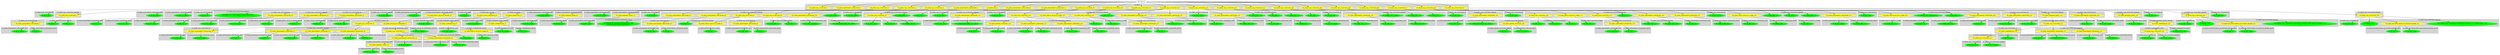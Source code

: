 digraph {

subgraph cluster0 {
 node [style=filled,color=white];
 style=filled;
 color=lightgrey;
 label = "CT_PROG";

"NT_EXPR_CALL_FUNCTION_1"
 [fillcolor = yellow]
"NT_EXPR_ASSIGNMENT_OPETATORS_9"
 [fillcolor = yellow]
"NT_EXPR_CALL_FUNCTION_12"
 [fillcolor = yellow]
"NT_EXPR_CALL_FUNCTION_15"
 [fillcolor = yellow]
"NT_EXPR_CALL_FUNCTION_22"
 [fillcolor = yellow]
"NT_EXPR_ASSIGNMENT_OPETATORS_27"
 [fillcolor = yellow]
"NT_EXPR_FOR_32"
 [fillcolor = yellow]
"NT_EXPR_ASSIGNMENT_OPETATORS_63"
 [fillcolor = yellow]
"NT_EXPR_ASSIGNMENT_OPETATORS_71"
 [fillcolor = yellow]
"NT_EXPR_CALL_FUNCTION_78"
 [fillcolor = yellow]
"NT_EXPR_CALL_FUNCTION_103"
 [fillcolor = yellow]
"NT_EXPR_CALL_FUNCTION_111"
 [fillcolor = yellow]
"NT_EXPR_CALL_FUNCTION_116"
 [fillcolor = yellow]
"NT_EXPR_CALL_FUNCTION_144"
 [fillcolor = yellow]
"NT_EXPR_CALL_FUNCTION_153"
 [fillcolor = yellow]
"NT_EXPR_CALL_FUNCTION_161"
 [fillcolor = yellow]
"NT_EXPR_CALL_FUNCTION_166"
 [fillcolor = yellow]
"NT_EXPR_CALL_FUNCTION_190"
 [fillcolor = yellow]
"NT_EXPR_CALL_FUNCTION_200"
 [fillcolor = yellow]
"NT_EXPR_CALL_FUNCTION_209"
 [fillcolor = yellow]
"NT_EXPR_CALL_FUNCTION_227"
 [fillcolor = yellow]
"NT_EXPR_CALL_FUNCTION_238"
 [fillcolor = yellow]
"NT_EXPR_CALL_FUNCTION_247"
 [fillcolor = yellow]
}
"NT_PROG_0"->"NT_EXPR_CALL_FUNCTION_1"
subgraph cluster1 {
 node [style=filled,color=white];
 style=filled;
 color=lightgrey;
 label = "CT_EXPR_CALL_FUNCTION_ID";

"NT_ID_2< par >"
 [fillcolor = green]
}
subgraph cluster2 {
 node [style=filled,color=white];
 style=filled;
 color=lightgrey;
 label = "CT_EXPR_CALL_FUNCTION_PARAMS";

"NT_EXPR_CALL_FUNCTION_3"
 [fillcolor = yellow]
}
"NT_EXPR_CALL_FUNCTION_1"->"NT_ID_2< par >"
"NT_EXPR_CALL_FUNCTION_1"->"NT_EXPR_CALL_FUNCTION_3"
subgraph cluster3 {
 node [style=filled,color=white];
 style=filled;
 color=lightgrey;
 label = "CT_EXPR_CALL_FUNCTION_ID";

"NT_EXPR_ASSIGNMENT_OPETATORS_4"
 [fillcolor = yellow]
}
subgraph cluster4 {
 node [style=filled,color=white];
 style=filled;
 color=lightgrey;
 label = "CT_EXPR_CALL_FUNCTION_PARAMS";

"NT_INT_7< 1 >"
 [fillcolor = green]
"NT_INT_8< 1 >"
 [fillcolor = green]
}
"NT_EXPR_CALL_FUNCTION_3"->"NT_EXPR_ASSIGNMENT_OPETATORS_4"
subgraph cluster5 {
 node [style=filled,color=white];
 style=filled;
 color=lightgrey;
 label = "CT_EXPR_ASSIGNMENT_OPETATORS_LEFT";

"NT_ID_5< mfrow >"
 [fillcolor = green]
}
subgraph cluster6 {
 node [style=filled,color=white];
 style=filled;
 color=lightgrey;
 label = "CT_EXPR_ASSIGNMENT_OPETATORS_RIGHT";

"NT_ID_6< c >"
 [fillcolor = green]
}
"NT_EXPR_ASSIGNMENT_OPETATORS_4"->"NT_ID_5< mfrow >"
"NT_EXPR_ASSIGNMENT_OPETATORS_4"->"NT_ID_6< c >"
"NT_EXPR_CALL_FUNCTION_3"->"NT_INT_7< 1 >"
"NT_EXPR_CALL_FUNCTION_3"->"NT_INT_8< 1 >"
"NT_PROG_0"->"NT_EXPR_ASSIGNMENT_OPETATORS_9"
subgraph cluster7 {
 node [style=filled,color=white];
 style=filled;
 color=lightgrey;
 label = "CT_EXPR_ASSIGNMENT_OPETATORS_LEFT";

"NT_ID_10< nreps >"
 [fillcolor = green]
}
subgraph cluster8 {
 node [style=filled,color=white];
 style=filled;
 color=lightgrey;
 label = "CT_EXPR_ASSIGNMENT_OPETATORS_RIGHT";

"NT_INT_11< 10000 >"
 [fillcolor = green]
}
"NT_EXPR_ASSIGNMENT_OPETATORS_9"->"NT_ID_10< nreps >"
"NT_EXPR_ASSIGNMENT_OPETATORS_9"->"NT_INT_11< 10000 >"
"NT_PROG_0"->"NT_EXPR_CALL_FUNCTION_12"
subgraph cluster9 {
 node [style=filled,color=white];
 style=filled;
 color=lightgrey;
 label = "CT_EXPR_CALL_FUNCTION_ID";

"NT_ID_13< cat >"
 [fillcolor = green]
}
subgraph cluster10 {
 node [style=filled,color=white];
 style=filled;
 color=lightgrey;
 label = "CT_EXPR_CALL_FUNCTION_PARAMS";

"NT_STRING_14< 'Enter number of observations for t. \n' >"
 [fillcolor = green]
}
"NT_EXPR_CALL_FUNCTION_12"->"NT_ID_13< cat >"
"NT_EXPR_CALL_FUNCTION_12"->"NT_STRING_14< 'Enter number of observations for t. \n' >"
"NT_PROG_0"->"NT_EXPR_CALL_FUNCTION_15"
subgraph cluster11 {
 node [style=filled,color=white];
 style=filled;
 color=lightgrey;
 label = "CT_EXPR_CALL_FUNCTION_ID";

"NT_EXPR_ASSIGNMENT_OPETATORS_16"
 [fillcolor = yellow]
}
subgraph cluster12 {
 node [style=filled,color=white];
 style=filled;
 color=lightgrey;
 label = "CT_EXPR_CALL_FUNCTION_PARAMS";

"NT_EXPR_ASSIGNMENT_OPETATORS_19"
 [fillcolor = yellow]
}
"NT_EXPR_CALL_FUNCTION_15"->"NT_EXPR_ASSIGNMENT_OPETATORS_16"
subgraph cluster13 {
 node [style=filled,color=white];
 style=filled;
 color=lightgrey;
 label = "CT_EXPR_ASSIGNMENT_OPETATORS_LEFT";

"NT_ID_17< n >"
 [fillcolor = green]
}
subgraph cluster14 {
 node [style=filled,color=white];
 style=filled;
 color=lightgrey;
 label = "CT_EXPR_ASSIGNMENT_OPETATORS_RIGHT";

"NT_ID_18< scan >"
 [fillcolor = green]
}
"NT_EXPR_ASSIGNMENT_OPETATORS_16"->"NT_ID_17< n >"
"NT_EXPR_ASSIGNMENT_OPETATORS_16"->"NT_ID_18< scan >"
"NT_EXPR_CALL_FUNCTION_15"->"NT_EXPR_ASSIGNMENT_OPETATORS_19"
subgraph cluster15 {
 node [style=filled,color=white];
 style=filled;
 color=lightgrey;
 label = "CT_EXPR_ASSIGNMENT_OPETATORS_LEFT";

"NT_ID_20< nmax >"
 [fillcolor = green]
}
subgraph cluster16 {
 node [style=filled,color=white];
 style=filled;
 color=lightgrey;
 label = "CT_EXPR_ASSIGNMENT_OPETATORS_RIGHT";

"NT_INT_21< 1 >"
 [fillcolor = green]
}
"NT_EXPR_ASSIGNMENT_OPETATORS_19"->"NT_ID_20< nmax >"
"NT_EXPR_ASSIGNMENT_OPETATORS_19"->"NT_INT_21< 1 >"
"NT_PROG_0"->"NT_EXPR_CALL_FUNCTION_22"
subgraph cluster17 {
 node [style=filled,color=white];
 style=filled;
 color=lightgrey;
 label = "CT_EXPR_CALL_FUNCTION_ID";

"NT_EXPR_ASSIGNMENT_OPETATORS_23"
 [fillcolor = yellow]
}
subgraph cluster18 {
 node [style=filled,color=white];
 style=filled;
 color=lightgrey;
 label = "CT_EXPR_CALL_FUNCTION_PARAMS";

"NT_ID_26< nreps >"
 [fillcolor = green]
}
"NT_EXPR_CALL_FUNCTION_22"->"NT_EXPR_ASSIGNMENT_OPETATORS_23"
subgraph cluster19 {
 node [style=filled,color=white];
 style=filled;
 color=lightgrey;
 label = "CT_EXPR_ASSIGNMENT_OPETATORS_LEFT";

"NT_ID_24< results >"
 [fillcolor = green]
}
subgraph cluster20 {
 node [style=filled,color=white];
 style=filled;
 color=lightgrey;
 label = "CT_EXPR_ASSIGNMENT_OPETATORS_RIGHT";

"NT_ID_25< numeric >"
 [fillcolor = green]
}
"NT_EXPR_ASSIGNMENT_OPETATORS_23"->"NT_ID_24< results >"
"NT_EXPR_ASSIGNMENT_OPETATORS_23"->"NT_ID_25< numeric >"
"NT_EXPR_CALL_FUNCTION_22"->"NT_ID_26< nreps >"
"NT_PROG_0"->"NT_EXPR_ASSIGNMENT_OPETATORS_27"
subgraph cluster21 {
 node [style=filled,color=white];
 style=filled;
 color=lightgrey;
 label = "CT_EXPR_ASSIGNMENT_OPETATORS_LEFT";

"NT_ID_28< df >"
 [fillcolor = green]
}
subgraph cluster22 {
 node [style=filled,color=white];
 style=filled;
 color=lightgrey;
 label = "CT_EXPR_ASSIGNMENT_OPETATORS_RIGHT";

"NT_EXPR_MINUS_OR_PLUS_BINARY_29"
 [fillcolor = yellow]
}
"NT_EXPR_ASSIGNMENT_OPETATORS_27"->"NT_ID_28< df >"
"NT_EXPR_ASSIGNMENT_OPETATORS_27"->"NT_EXPR_MINUS_OR_PLUS_BINARY_29"
subgraph cluster23 {
 node [style=filled,color=white];
 style=filled;
 color=lightgrey;
 label = "CT_EXPR_MINUS_OR_PLUS_BINARY_LEFT";

"NT_ID_30< n >"
 [fillcolor = green]
}
subgraph cluster24 {
 node [style=filled,color=white];
 style=filled;
 color=lightgrey;
 label = "CT_EXPR_MINUS_OR_PLUS_BINARY_RIGHT";

"NT_INT_31< 1 >"
 [fillcolor = green]
}
"NT_EXPR_MINUS_OR_PLUS_BINARY_29"->"NT_ID_30< n >"
"NT_EXPR_MINUS_OR_PLUS_BINARY_29"->"NT_INT_31< 1 >"
"NT_PROG_0"->"NT_EXPR_FOR_32"
subgraph cluster25 {
 node [style=filled,color=white];
 style=filled;
 color=lightgrey;
 label = "CT_EXPR_FOR_NAME";

"NT_ID_33< i >"
 [fillcolor = green]
}
subgraph cluster26 {
 node [style=filled,color=white];
 style=filled;
 color=lightgrey;
 label = "CT_EXPR_FOR_VECTOR";

"NT_EXPR_COLON_OPERATOR_34"
 [fillcolor = yellow]
}
subgraph cluster27 {
 node [style=filled,color=white];
 style=filled;
 color=lightgrey;
 label = "CT_EXPR_FOR_BODY";

"NT_EXPR_COMPOUND_37"
 [fillcolor = yellow]
}
"NT_EXPR_FOR_32"->"NT_ID_33< i >"
"NT_EXPR_FOR_32"->"NT_EXPR_COLON_OPERATOR_34"
subgraph cluster28 {
 node [style=filled,color=white];
 style=filled;
 color=lightgrey;
 label = "CT_EXPR_COLON_OPERATOR_LEFT";

"NT_INT_35< 1 >"
 [fillcolor = green]
}
subgraph cluster29 {
 node [style=filled,color=white];
 style=filled;
 color=lightgrey;
 label = "CT_EXPR_COLON_OPERATOR_RIGHT";

"NT_ID_36< nreps >"
 [fillcolor = green]
}
"NT_EXPR_COLON_OPERATOR_34"->"NT_INT_35< 1 >"
"NT_EXPR_COLON_OPERATOR_34"->"NT_ID_36< nreps >"
"NT_EXPR_FOR_32"->"NT_EXPR_COMPOUND_37"
subgraph cluster30 {
 node [style=filled,color=white];
 style=filled;
 color=lightgrey;
 label = "CT_EXPR_COMPOUND";

"NT_EXPR_CALL_FUNCTION_38"
 [fillcolor = yellow]
"NT_EXPR_DOLLAR_AT_OPERATORS_51"
 [fillcolor = yellow]
}
"NT_EXPR_COMPOUND_37"->"NT_EXPR_CALL_FUNCTION_38"
subgraph cluster31 {
 node [style=filled,color=white];
 style=filled;
 color=lightgrey;
 label = "CT_EXPR_CALL_FUNCTION_ID";

"NT_EXPR_ASSIGNMENT_OPETATORS_39"
 [fillcolor = yellow]
}
subgraph cluster32 {
 node [style=filled,color=white];
 style=filled;
 color=lightgrey;
 label = "CT_EXPR_CALL_FUNCTION_PARAMS";

"NT_EXPR_ASSIGNMENT_OPETATORS_42"
 [fillcolor = yellow]
"NT_EXPR_ASSIGNMENT_OPETATORS_45"
 [fillcolor = yellow]
"NT_EXPR_ASSIGNMENT_OPETATORS_48"
 [fillcolor = yellow]
}
"NT_EXPR_CALL_FUNCTION_38"->"NT_EXPR_ASSIGNMENT_OPETATORS_39"
subgraph cluster33 {
 node [style=filled,color=white];
 style=filled;
 color=lightgrey;
 label = "CT_EXPR_ASSIGNMENT_OPETATORS_LEFT";

"NT_ID_40< data >"
 [fillcolor = green]
}
subgraph cluster34 {
 node [style=filled,color=white];
 style=filled;
 color=lightgrey;
 label = "CT_EXPR_ASSIGNMENT_OPETATORS_RIGHT";

"NT_ID_41< rnorm >"
 [fillcolor = green]
}
"NT_EXPR_ASSIGNMENT_OPETATORS_39"->"NT_ID_40< data >"
"NT_EXPR_ASSIGNMENT_OPETATORS_39"->"NT_ID_41< rnorm >"
"NT_EXPR_CALL_FUNCTION_38"->"NT_EXPR_ASSIGNMENT_OPETATORS_42"
subgraph cluster35 {
 node [style=filled,color=white];
 style=filled;
 color=lightgrey;
 label = "CT_EXPR_ASSIGNMENT_OPETATORS_LEFT";

"NT_ID_43< n >"
 [fillcolor = green]
}
subgraph cluster36 {
 node [style=filled,color=white];
 style=filled;
 color=lightgrey;
 label = "CT_EXPR_ASSIGNMENT_OPETATORS_RIGHT";

"NT_ID_44< n >"
 [fillcolor = green]
}
"NT_EXPR_ASSIGNMENT_OPETATORS_42"->"NT_ID_43< n >"
"NT_EXPR_ASSIGNMENT_OPETATORS_42"->"NT_ID_44< n >"
"NT_EXPR_CALL_FUNCTION_38"->"NT_EXPR_ASSIGNMENT_OPETATORS_45"
subgraph cluster37 {
 node [style=filled,color=white];
 style=filled;
 color=lightgrey;
 label = "CT_EXPR_ASSIGNMENT_OPETATORS_LEFT";

"NT_ID_46< mean >"
 [fillcolor = green]
}
subgraph cluster38 {
 node [style=filled,color=white];
 style=filled;
 color=lightgrey;
 label = "CT_EXPR_ASSIGNMENT_OPETATORS_RIGHT";

"NT_INT_47< 25 >"
 [fillcolor = green]
}
"NT_EXPR_ASSIGNMENT_OPETATORS_45"->"NT_ID_46< mean >"
"NT_EXPR_ASSIGNMENT_OPETATORS_45"->"NT_INT_47< 25 >"
"NT_EXPR_CALL_FUNCTION_38"->"NT_EXPR_ASSIGNMENT_OPETATORS_48"
subgraph cluster39 {
 node [style=filled,color=white];
 style=filled;
 color=lightgrey;
 label = "CT_EXPR_ASSIGNMENT_OPETATORS_LEFT";

"NT_ID_49< sd >"
 [fillcolor = green]
}
subgraph cluster40 {
 node [style=filled,color=white];
 style=filled;
 color=lightgrey;
 label = "CT_EXPR_ASSIGNMENT_OPETATORS_RIGHT";

"NT_INT_50< 5 >"
 [fillcolor = green]
}
"NT_EXPR_ASSIGNMENT_OPETATORS_48"->"NT_ID_49< sd >"
"NT_EXPR_ASSIGNMENT_OPETATORS_48"->"NT_INT_50< 5 >"
"NT_EXPR_COMPOUND_37"->"NT_EXPR_DOLLAR_AT_OPERATORS_51"
subgraph cluster41 {
 node [style=filled,color=white];
 style=filled;
 color=lightgrey;
 label = "CT_EXPR_DOLLAR_AT_OPERATORS_BASE";

"NT_EXPR_CALL_FUNCTION_52"
 [fillcolor = yellow]
}
subgraph cluster42 {
 node [style=filled,color=white];
 style=filled;
 color=lightgrey;
 label = "CT_EXPR_DOLLAR_AT_OPERATORS_OFFSET";

"NT_ID_62< statistic >"
 [fillcolor = green]
}
"NT_EXPR_DOLLAR_AT_OPERATORS_51"->"NT_EXPR_CALL_FUNCTION_52"
subgraph cluster43 {
 node [style=filled,color=white];
 style=filled;
 color=lightgrey;
 label = "CT_EXPR_CALL_FUNCTION_ID";

"NT_EXPR_ASSIGNMENT_OPETATORS_53"
 [fillcolor = yellow]
}
subgraph cluster44 {
 node [style=filled,color=white];
 style=filled;
 color=lightgrey;
 label = "CT_EXPR_CALL_FUNCTION_PARAMS";

"NT_ID_58< data >"
 [fillcolor = green]
"NT_EXPR_ASSIGNMENT_OPETATORS_59"
 [fillcolor = yellow]
}
"NT_EXPR_CALL_FUNCTION_52"->"NT_EXPR_ASSIGNMENT_OPETATORS_53"
subgraph cluster45 {
 node [style=filled,color=white];
 style=filled;
 color=lightgrey;
 label = "CT_EXPR_ASSIGNMENT_OPETATORS_LEFT";

"NT_EXPR_INDEXING_BASIC_54"
 [fillcolor = yellow]
}
subgraph cluster46 {
 node [style=filled,color=white];
 style=filled;
 color=lightgrey;
 label = "CT_EXPR_ASSIGNMENT_OPETATORS_RIGHT";

"NT_ID_57< t.test >"
 [fillcolor = green]
}
"NT_EXPR_ASSIGNMENT_OPETATORS_53"->"NT_EXPR_INDEXING_BASIC_54"
subgraph cluster47 {
 node [style=filled,color=white];
 style=filled;
 color=lightgrey;
 label = "CT_EXPR_INDEXING_BASIC_BASE";

"NT_ID_55< results >"
 [fillcolor = green]}
subgraph cluster48 {
 node [style=filled,color=white];
 style=filled;
 color=lightgrey;
 label = "CT_EXPR_INDEXING_BASIC_OFFSET";

"NT_ID_56< i >"
 [fillcolor = green]}
"NT_EXPR_INDEXING_BASIC_54"->"NT_ID_55< results >"
"NT_EXPR_INDEXING_BASIC_54"->"NT_ID_56< i >"
"NT_EXPR_ASSIGNMENT_OPETATORS_53"->"NT_ID_57< t.test >"
"NT_EXPR_CALL_FUNCTION_52"->"NT_ID_58< data >"
"NT_EXPR_CALL_FUNCTION_52"->"NT_EXPR_ASSIGNMENT_OPETATORS_59"
subgraph cluster49 {
 node [style=filled,color=white];
 style=filled;
 color=lightgrey;
 label = "CT_EXPR_ASSIGNMENT_OPETATORS_LEFT";

"NT_ID_60< mu >"
 [fillcolor = green]
}
subgraph cluster50 {
 node [style=filled,color=white];
 style=filled;
 color=lightgrey;
 label = "CT_EXPR_ASSIGNMENT_OPETATORS_RIGHT";

"NT_INT_61< 25 >"
 [fillcolor = green]
}
"NT_EXPR_ASSIGNMENT_OPETATORS_59"->"NT_ID_60< mu >"
"NT_EXPR_ASSIGNMENT_OPETATORS_59"->"NT_INT_61< 25 >"
"NT_EXPR_DOLLAR_AT_OPERATORS_51"->"NT_ID_62< statistic >"
"NT_PROG_0"->"NT_EXPR_ASSIGNMENT_OPETATORS_63"
subgraph cluster51 {
 node [style=filled,color=white];
 style=filled;
 color=lightgrey;
 label = "CT_EXPR_ASSIGNMENT_OPETATORS_LEFT";

"NT_ID_64< results >"
 [fillcolor = green]
}
subgraph cluster52 {
 node [style=filled,color=white];
 style=filled;
 color=lightgrey;
 label = "CT_EXPR_ASSIGNMENT_OPETATORS_RIGHT";

"NT_EXPR_INDEXING_BASIC_65"
 [fillcolor = yellow]
}
"NT_EXPR_ASSIGNMENT_OPETATORS_63"->"NT_ID_64< results >"
"NT_EXPR_ASSIGNMENT_OPETATORS_63"->"NT_EXPR_INDEXING_BASIC_65"
subgraph cluster53 {
 node [style=filled,color=white];
 style=filled;
 color=lightgrey;
 label = "CT_EXPR_INDEXING_BASIC_BASE";

"NT_ID_66< results >"
 [fillcolor = green]}
subgraph cluster54 {
 node [style=filled,color=white];
 style=filled;
 color=lightgrey;
 label = "CT_EXPR_INDEXING_BASIC_OFFSET";

"NT_EXPR_COMPARISONS_67"
 [fillcolor = yellow]}
"NT_EXPR_INDEXING_BASIC_65"->"NT_ID_66< results >"
"NT_EXPR_INDEXING_BASIC_65"->"NT_EXPR_COMPARISONS_67"
subgraph cluster55 {
 node [style=filled,color=white];
 style=filled;
 color=lightgrey;
 label = "CT_EXPR_COMPARISONS_LEFT";

"NT_ID_68< results >"
 [fillcolor = green]
}
subgraph cluster56 {
 node [style=filled,color=white];
 style=filled;
 color=lightgrey;
 label = "CT_EXPR_COMPARISONS_RIGHT";

"NT_EXPR_MINUS_OR_PLUS_UNARY_69"
 [fillcolor = yellow]
}
"NT_EXPR_COMPARISONS_67"->"NT_ID_68< results >"
"NT_EXPR_COMPARISONS_67"->"NT_EXPR_MINUS_OR_PLUS_UNARY_69"
subgraph cluster57 {
 node [style=filled,color=white];
 style=filled;
 color=lightgrey;
 label = "CT_EXPR_MINUS_OR_PLUS_UNARY";

"NT_INT_70< 6 >"
 [fillcolor = green]
}
"NT_EXPR_MINUS_OR_PLUS_UNARY_69"->"NT_INT_70< 6 >"
"NT_PROG_0"->"NT_EXPR_ASSIGNMENT_OPETATORS_71"
subgraph cluster58 {
 node [style=filled,color=white];
 style=filled;
 color=lightgrey;
 label = "CT_EXPR_ASSIGNMENT_OPETATORS_LEFT";

"NT_ID_72< results >"
 [fillcolor = green]
}
subgraph cluster59 {
 node [style=filled,color=white];
 style=filled;
 color=lightgrey;
 label = "CT_EXPR_ASSIGNMENT_OPETATORS_RIGHT";

"NT_EXPR_INDEXING_BASIC_73"
 [fillcolor = yellow]
}
"NT_EXPR_ASSIGNMENT_OPETATORS_71"->"NT_ID_72< results >"
"NT_EXPR_ASSIGNMENT_OPETATORS_71"->"NT_EXPR_INDEXING_BASIC_73"
subgraph cluster60 {
 node [style=filled,color=white];
 style=filled;
 color=lightgrey;
 label = "CT_EXPR_INDEXING_BASIC_BASE";

"NT_ID_74< results >"
 [fillcolor = green]}
subgraph cluster61 {
 node [style=filled,color=white];
 style=filled;
 color=lightgrey;
 label = "CT_EXPR_INDEXING_BASIC_OFFSET";

"NT_EXPR_COMPARISONS_75"
 [fillcolor = yellow]}
"NT_EXPR_INDEXING_BASIC_73"->"NT_ID_74< results >"
"NT_EXPR_INDEXING_BASIC_73"->"NT_EXPR_COMPARISONS_75"
subgraph cluster62 {
 node [style=filled,color=white];
 style=filled;
 color=lightgrey;
 label = "CT_EXPR_COMPARISONS_LEFT";

"NT_ID_76< results >"
 [fillcolor = green]
}
subgraph cluster63 {
 node [style=filled,color=white];
 style=filled;
 color=lightgrey;
 label = "CT_EXPR_COMPARISONS_RIGHT";

"NT_INT_77< 6 >"
 [fillcolor = green]
}
"NT_EXPR_COMPARISONS_75"->"NT_ID_76< results >"
"NT_EXPR_COMPARISONS_75"->"NT_INT_77< 6 >"
"NT_PROG_0"->"NT_EXPR_CALL_FUNCTION_78"
subgraph cluster64 {
 node [style=filled,color=white];
 style=filled;
 color=lightgrey;
 label = "CT_EXPR_CALL_FUNCTION_ID";

"NT_ID_79< hist >"
 [fillcolor = green]
}
subgraph cluster65 {
 node [style=filled,color=white];
 style=filled;
 color=lightgrey;
 label = "CT_EXPR_CALL_FUNCTION_PARAMS";

"NT_ID_80< results >"
 [fillcolor = green]
"NT_EXPR_ASSIGNMENT_OPETATORS_81"
 [fillcolor = yellow]
"NT_EXPR_ASSIGNMENT_OPETATORS_84"
 [fillcolor = yellow]
"NT_EXPR_CALL_FUNCTION_87"
 [fillcolor = yellow]
"NT_EXPR_CALL_FUNCTION_94"
 [fillcolor = yellow]
"NT_EXPR_ASSIGNMENT_OPETATORS_100"
 [fillcolor = yellow]
}
"NT_EXPR_CALL_FUNCTION_78"->"NT_ID_79< hist >"
"NT_EXPR_CALL_FUNCTION_78"->"NT_ID_80< results >"
"NT_EXPR_CALL_FUNCTION_78"->"NT_EXPR_ASSIGNMENT_OPETATORS_81"
subgraph cluster66 {
 node [style=filled,color=white];
 style=filled;
 color=lightgrey;
 label = "CT_EXPR_ASSIGNMENT_OPETATORS_LEFT";

"NT_ID_82< breaks >"
 [fillcolor = green]
}
subgraph cluster67 {
 node [style=filled,color=white];
 style=filled;
 color=lightgrey;
 label = "CT_EXPR_ASSIGNMENT_OPETATORS_RIGHT";

"NT_INT_83< 50 >"
 [fillcolor = green]
}
"NT_EXPR_ASSIGNMENT_OPETATORS_81"->"NT_ID_82< breaks >"
"NT_EXPR_ASSIGNMENT_OPETATORS_81"->"NT_INT_83< 50 >"
"NT_EXPR_CALL_FUNCTION_78"->"NT_EXPR_ASSIGNMENT_OPETATORS_84"
subgraph cluster68 {
 node [style=filled,color=white];
 style=filled;
 color=lightgrey;
 label = "CT_EXPR_ASSIGNMENT_OPETATORS_LEFT";

"NT_ID_85< main >"
 [fillcolor = green]
}
subgraph cluster69 {
 node [style=filled,color=white];
 style=filled;
 color=lightgrey;
 label = "CT_EXPR_ASSIGNMENT_OPETATORS_RIGHT";

"NT_STRING_86< Sampling Distribution of t  with \n t and normal distribution superimposed  >"
 [fillcolor = green]
}
"NT_EXPR_ASSIGNMENT_OPETATORS_84"->"NT_ID_85< main >"
"NT_EXPR_ASSIGNMENT_OPETATORS_84"->"NT_STRING_86< Sampling Distribution of t  with \n t and normal distribution superimposed  >"
"NT_EXPR_CALL_FUNCTION_78"->"NT_EXPR_CALL_FUNCTION_87"
subgraph cluster70 {
 node [style=filled,color=white];
 style=filled;
 color=lightgrey;
 label = "CT_EXPR_CALL_FUNCTION_ID";

"NT_EXPR_ASSIGNMENT_OPETATORS_88"
 [fillcolor = yellow]
}
subgraph cluster71 {
 node [style=filled,color=white];
 style=filled;
 color=lightgrey;
 label = "CT_EXPR_CALL_FUNCTION_PARAMS";

"NT_EXPR_MINUS_OR_PLUS_UNARY_91"
 [fillcolor = yellow]
"NT_INT_93< 5 >"
 [fillcolor = green]
}
"NT_EXPR_CALL_FUNCTION_87"->"NT_EXPR_ASSIGNMENT_OPETATORS_88"
subgraph cluster72 {
 node [style=filled,color=white];
 style=filled;
 color=lightgrey;
 label = "CT_EXPR_ASSIGNMENT_OPETATORS_LEFT";

"NT_ID_89< xlim >"
 [fillcolor = green]
}
subgraph cluster73 {
 node [style=filled,color=white];
 style=filled;
 color=lightgrey;
 label = "CT_EXPR_ASSIGNMENT_OPETATORS_RIGHT";

"NT_ID_90< c >"
 [fillcolor = green]
}
"NT_EXPR_ASSIGNMENT_OPETATORS_88"->"NT_ID_89< xlim >"
"NT_EXPR_ASSIGNMENT_OPETATORS_88"->"NT_ID_90< c >"
"NT_EXPR_CALL_FUNCTION_87"->"NT_EXPR_MINUS_OR_PLUS_UNARY_91"
subgraph cluster74 {
 node [style=filled,color=white];
 style=filled;
 color=lightgrey;
 label = "CT_EXPR_MINUS_OR_PLUS_UNARY";

"NT_INT_92< 5 >"
 [fillcolor = green]
}
"NT_EXPR_MINUS_OR_PLUS_UNARY_91"->"NT_INT_92< 5 >"
"NT_EXPR_CALL_FUNCTION_87"->"NT_INT_93< 5 >"
"NT_EXPR_CALL_FUNCTION_78"->"NT_EXPR_CALL_FUNCTION_94"
subgraph cluster75 {
 node [style=filled,color=white];
 style=filled;
 color=lightgrey;
 label = "CT_EXPR_CALL_FUNCTION_ID";

"NT_EXPR_ASSIGNMENT_OPETATORS_95"
 [fillcolor = yellow]
}
subgraph cluster76 {
 node [style=filled,color=white];
 style=filled;
 color=lightgrey;
 label = "CT_EXPR_CALL_FUNCTION_PARAMS";

"NT_INT_98< 0 >"
 [fillcolor = green]
"NT_FLOAT_99< .5 >"
 [fillcolor = green]
}
"NT_EXPR_CALL_FUNCTION_94"->"NT_EXPR_ASSIGNMENT_OPETATORS_95"
subgraph cluster77 {
 node [style=filled,color=white];
 style=filled;
 color=lightgrey;
 label = "CT_EXPR_ASSIGNMENT_OPETATORS_LEFT";

"NT_ID_96< ylim >"
 [fillcolor = green]
}
subgraph cluster78 {
 node [style=filled,color=white];
 style=filled;
 color=lightgrey;
 label = "CT_EXPR_ASSIGNMENT_OPETATORS_RIGHT";

"NT_ID_97< c >"
 [fillcolor = green]
}
"NT_EXPR_ASSIGNMENT_OPETATORS_95"->"NT_ID_96< ylim >"
"NT_EXPR_ASSIGNMENT_OPETATORS_95"->"NT_ID_97< c >"
"NT_EXPR_CALL_FUNCTION_94"->"NT_INT_98< 0 >"
"NT_EXPR_CALL_FUNCTION_94"->"NT_FLOAT_99< .5 >"
"NT_EXPR_CALL_FUNCTION_78"->"NT_EXPR_ASSIGNMENT_OPETATORS_100"
subgraph cluster79 {
 node [style=filled,color=white];
 style=filled;
 color=lightgrey;
 label = "CT_EXPR_ASSIGNMENT_OPETATORS_LEFT";

"NT_ID_101< probability >"
 [fillcolor = green]
}
subgraph cluster80 {
 node [style=filled,color=white];
 style=filled;
 color=lightgrey;
 label = "CT_EXPR_ASSIGNMENT_OPETATORS_RIGHT";

"NT_LITERALSPECIFIER_102< TRUE >"
 [fillcolor = green]
}
"NT_EXPR_ASSIGNMENT_OPETATORS_100"->"NT_ID_101< probability >"
"NT_EXPR_ASSIGNMENT_OPETATORS_100"->"NT_LITERALSPECIFIER_102< TRUE >"
"NT_PROG_0"->"NT_EXPR_CALL_FUNCTION_103"
subgraph cluster81 {
 node [style=filled,color=white];
 style=filled;
 color=lightgrey;
 label = "CT_EXPR_CALL_FUNCTION_ID";

"NT_ID_104< legend >"
 [fillcolor = green]
}
subgraph cluster82 {
 node [style=filled,color=white];
 style=filled;
 color=lightgrey;
 label = "CT_EXPR_CALL_FUNCTION_PARAMS";

"NT_INT_105< 3 >"
 [fillcolor = green]
"NT_FLOAT_106< .3 >"
 [fillcolor = green]
"NT_EXPR_CALL_FUNCTION_107"
 [fillcolor = yellow]
}
"NT_EXPR_CALL_FUNCTION_103"->"NT_ID_104< legend >"
"NT_EXPR_CALL_FUNCTION_103"->"NT_INT_105< 3 >"
"NT_EXPR_CALL_FUNCTION_103"->"NT_FLOAT_106< .3 >"
"NT_EXPR_CALL_FUNCTION_103"->"NT_EXPR_CALL_FUNCTION_107"
subgraph cluster83 {
 node [style=filled,color=white];
 style=filled;
 color=lightgrey;
 label = "CT_EXPR_CALL_FUNCTION_ID";

"NT_ID_108< paste >"
 [fillcolor = green]
}
subgraph cluster84 {
 node [style=filled,color=white];
 style=filled;
 color=lightgrey;
 label = "CT_EXPR_CALL_FUNCTION_PARAMS";

"NT_STRING_109< df =  >"
 [fillcolor = green]
"NT_ID_110< df >"
 [fillcolor = green]
}
"NT_EXPR_CALL_FUNCTION_107"->"NT_ID_108< paste >"
"NT_EXPR_CALL_FUNCTION_107"->"NT_STRING_109< df =  >"
"NT_EXPR_CALL_FUNCTION_107"->"NT_ID_110< df >"
"NT_PROG_0"->"NT_EXPR_CALL_FUNCTION_111"
subgraph cluster85 {
 node [style=filled,color=white];
 style=filled;
 color=lightgrey;
 label = "CT_EXPR_CALL_FUNCTION_ID";

"NT_ID_112< par >"
 [fillcolor = green]
}
subgraph cluster86 {
 node [style=filled,color=white];
 style=filled;
 color=lightgrey;
 label = "CT_EXPR_CALL_FUNCTION_PARAMS";

"NT_EXPR_ASSIGNMENT_OPETATORS_113"
 [fillcolor = yellow]
}
"NT_EXPR_CALL_FUNCTION_111"->"NT_ID_112< par >"
"NT_EXPR_CALL_FUNCTION_111"->"NT_EXPR_ASSIGNMENT_OPETATORS_113"
subgraph cluster87 {
 node [style=filled,color=white];
 style=filled;
 color=lightgrey;
 label = "CT_EXPR_ASSIGNMENT_OPETATORS_LEFT";

"NT_ID_114< new >"
 [fillcolor = green]
}
subgraph cluster88 {
 node [style=filled,color=white];
 style=filled;
 color=lightgrey;
 label = "CT_EXPR_ASSIGNMENT_OPETATORS_RIGHT";

"NT_LITERALSPECIFIER_115< TRUE >"
 [fillcolor = green]
}
"NT_EXPR_ASSIGNMENT_OPETATORS_113"->"NT_ID_114< new >"
"NT_EXPR_ASSIGNMENT_OPETATORS_113"->"NT_LITERALSPECIFIER_115< TRUE >"
"NT_PROG_0"->"NT_EXPR_CALL_FUNCTION_116"
subgraph cluster89 {
 node [style=filled,color=white];
 style=filled;
 color=lightgrey;
 label = "CT_EXPR_CALL_FUNCTION_ID";

"NT_ID_117< plot >"
 [fillcolor = green]
}
subgraph cluster90 {
 node [style=filled,color=white];
 style=filled;
 color=lightgrey;
 label = "CT_EXPR_CALL_FUNCTION_PARAMS";

"NT_EXPR_CALL_FUNCTION_118"
 [fillcolor = yellow]
"NT_EXPR_MINUS_OR_PLUS_UNARY_129"
 [fillcolor = yellow]
"NT_INT_131< 5 >"
 [fillcolor = green]
"NT_EXPR_CALL_FUNCTION_132"
 [fillcolor = yellow]
"NT_EXPR_ASSIGNMENT_OPETATORS_138"
 [fillcolor = yellow]
"NT_EXPR_ASSIGNMENT_OPETATORS_141"
 [fillcolor = yellow]
}
"NT_EXPR_CALL_FUNCTION_116"->"NT_ID_117< plot >"
"NT_EXPR_CALL_FUNCTION_116"->"NT_EXPR_CALL_FUNCTION_118"
subgraph cluster91 {
 node [style=filled,color=white];
 style=filled;
 color=lightgrey;
 label = "CT_EXPR_CALL_FUNCTION_ID";

"NT_EXPR_DEFINE_FUNCTION_119"
 [fillcolor = yellow]
}
subgraph cluster92 {
 node [style=filled,color=white];
 style=filled;
 color=lightgrey;
 label = "CT_EXPR_CALL_FUNCTION_PARAMS";

"NT_ID_122< x >"
 [fillcolor = green]
"NT_EXPR_ASSIGNMENT_OPETATORS_123"
 [fillcolor = yellow]
"NT_EXPR_ASSIGNMENT_OPETATORS_126"
 [fillcolor = yellow]
}
"NT_EXPR_CALL_FUNCTION_118"->"NT_EXPR_DEFINE_FUNCTION_119"
subgraph cluster93 {
 node [style=filled,color=white];
 style=filled;
 color=lightgrey;
 label = "CT_EXPR_DEFINE_FUNCTION_PARAMS";

"NT_ID_120< x >"
 [fillcolor = green]
}
subgraph cluster94 {
 node [style=filled,color=white];
 style=filled;
 color=lightgrey;
 label = "CT_EXPR_DEFINE_FUNCTION_BODY";

"NT_ID_121< dt >"
 [fillcolor = green]
}
"NT_EXPR_DEFINE_FUNCTION_119"->"NT_ID_120< x >"
"NT_EXPR_DEFINE_FUNCTION_119"->"NT_ID_121< dt >"
"NT_EXPR_CALL_FUNCTION_118"->"NT_ID_122< x >"
"NT_EXPR_CALL_FUNCTION_118"->"NT_EXPR_ASSIGNMENT_OPETATORS_123"
subgraph cluster95 {
 node [style=filled,color=white];
 style=filled;
 color=lightgrey;
 label = "CT_EXPR_ASSIGNMENT_OPETATORS_LEFT";

"NT_ID_124< df >"
 [fillcolor = green]
}
subgraph cluster96 {
 node [style=filled,color=white];
 style=filled;
 color=lightgrey;
 label = "CT_EXPR_ASSIGNMENT_OPETATORS_RIGHT";

"NT_INT_125< 5 >"
 [fillcolor = green]
}
"NT_EXPR_ASSIGNMENT_OPETATORS_123"->"NT_ID_124< df >"
"NT_EXPR_ASSIGNMENT_OPETATORS_123"->"NT_INT_125< 5 >"
"NT_EXPR_CALL_FUNCTION_118"->"NT_EXPR_ASSIGNMENT_OPETATORS_126"
subgraph cluster97 {
 node [style=filled,color=white];
 style=filled;
 color=lightgrey;
 label = "CT_EXPR_ASSIGNMENT_OPETATORS_LEFT";

"NT_ID_127< ncp >"
 [fillcolor = green]
}
subgraph cluster98 {
 node [style=filled,color=white];
 style=filled;
 color=lightgrey;
 label = "CT_EXPR_ASSIGNMENT_OPETATORS_RIGHT";

"NT_INT_128< 0 >"
 [fillcolor = green]
}
"NT_EXPR_ASSIGNMENT_OPETATORS_126"->"NT_ID_127< ncp >"
"NT_EXPR_ASSIGNMENT_OPETATORS_126"->"NT_INT_128< 0 >"
"NT_EXPR_CALL_FUNCTION_116"->"NT_EXPR_MINUS_OR_PLUS_UNARY_129"
subgraph cluster99 {
 node [style=filled,color=white];
 style=filled;
 color=lightgrey;
 label = "CT_EXPR_MINUS_OR_PLUS_UNARY";

"NT_INT_130< 5 >"
 [fillcolor = green]
}
"NT_EXPR_MINUS_OR_PLUS_UNARY_129"->"NT_INT_130< 5 >"
"NT_EXPR_CALL_FUNCTION_116"->"NT_INT_131< 5 >"
"NT_EXPR_CALL_FUNCTION_116"->"NT_EXPR_CALL_FUNCTION_132"
subgraph cluster100 {
 node [style=filled,color=white];
 style=filled;
 color=lightgrey;
 label = "CT_EXPR_CALL_FUNCTION_ID";

"NT_EXPR_ASSIGNMENT_OPETATORS_133"
 [fillcolor = yellow]
}
subgraph cluster101 {
 node [style=filled,color=white];
 style=filled;
 color=lightgrey;
 label = "CT_EXPR_CALL_FUNCTION_PARAMS";

"NT_FLOAT_136< 0.00 >"
 [fillcolor = green]
"NT_FLOAT_137< 0.5 >"
 [fillcolor = green]
}
"NT_EXPR_CALL_FUNCTION_132"->"NT_EXPR_ASSIGNMENT_OPETATORS_133"
subgraph cluster102 {
 node [style=filled,color=white];
 style=filled;
 color=lightgrey;
 label = "CT_EXPR_ASSIGNMENT_OPETATORS_LEFT";

"NT_ID_134< ylim >"
 [fillcolor = green]
}
subgraph cluster103 {
 node [style=filled,color=white];
 style=filled;
 color=lightgrey;
 label = "CT_EXPR_ASSIGNMENT_OPETATORS_RIGHT";

"NT_ID_135< c >"
 [fillcolor = green]
}
"NT_EXPR_ASSIGNMENT_OPETATORS_133"->"NT_ID_134< ylim >"
"NT_EXPR_ASSIGNMENT_OPETATORS_133"->"NT_ID_135< c >"
"NT_EXPR_CALL_FUNCTION_132"->"NT_FLOAT_136< 0.00 >"
"NT_EXPR_CALL_FUNCTION_132"->"NT_FLOAT_137< 0.5 >"
"NT_EXPR_CALL_FUNCTION_116"->"NT_EXPR_ASSIGNMENT_OPETATORS_138"
subgraph cluster104 {
 node [style=filled,color=white];
 style=filled;
 color=lightgrey;
 label = "CT_EXPR_ASSIGNMENT_OPETATORS_LEFT";

"NT_ID_139< col >"
 [fillcolor = green]
}
subgraph cluster105 {
 node [style=filled,color=white];
 style=filled;
 color=lightgrey;
 label = "CT_EXPR_ASSIGNMENT_OPETATORS_RIGHT";

"NT_STRING_140< red >"
 [fillcolor = green]
}
"NT_EXPR_ASSIGNMENT_OPETATORS_138"->"NT_ID_139< col >"
"NT_EXPR_ASSIGNMENT_OPETATORS_138"->"NT_STRING_140< red >"
"NT_EXPR_CALL_FUNCTION_116"->"NT_EXPR_ASSIGNMENT_OPETATORS_141"
subgraph cluster106 {
 node [style=filled,color=white];
 style=filled;
 color=lightgrey;
 label = "CT_EXPR_ASSIGNMENT_OPETATORS_LEFT";

"NT_ID_142< ylab >"
 [fillcolor = green]
}
subgraph cluster107 {
 node [style=filled,color=white];
 style=filled;
 color=lightgrey;
 label = "CT_EXPR_ASSIGNMENT_OPETATORS_RIGHT";

"NT_STRING_143<   >"
 [fillcolor = green]
}
"NT_EXPR_ASSIGNMENT_OPETATORS_141"->"NT_ID_142< ylab >"
"NT_EXPR_ASSIGNMENT_OPETATORS_141"->"NT_STRING_143<   >"
"NT_PROG_0"->"NT_EXPR_CALL_FUNCTION_144"
subgraph cluster108 {
 node [style=filled,color=white];
 style=filled;
 color=lightgrey;
 label = "CT_EXPR_CALL_FUNCTION_ID";

"NT_ID_145< arrows >"
 [fillcolor = green]
}
subgraph cluster109 {
 node [style=filled,color=white];
 style=filled;
 color=lightgrey;
 label = "CT_EXPR_CALL_FUNCTION_PARAMS";

"NT_INT_146< 2 >"
 [fillcolor = green]
"NT_FLOAT_147< .45 >"
 [fillcolor = green]
"NT_INT_148< 0 >"
 [fillcolor = green]
"NT_FLOAT_149< .38 >"
 [fillcolor = green]
"NT_EXPR_ASSIGNMENT_OPETATORS_150"
 [fillcolor = yellow]
}
"NT_EXPR_CALL_FUNCTION_144"->"NT_ID_145< arrows >"
"NT_EXPR_CALL_FUNCTION_144"->"NT_INT_146< 2 >"
"NT_EXPR_CALL_FUNCTION_144"->"NT_FLOAT_147< .45 >"
"NT_EXPR_CALL_FUNCTION_144"->"NT_INT_148< 0 >"
"NT_EXPR_CALL_FUNCTION_144"->"NT_FLOAT_149< .38 >"
"NT_EXPR_CALL_FUNCTION_144"->"NT_EXPR_ASSIGNMENT_OPETATORS_150"
subgraph cluster110 {
 node [style=filled,color=white];
 style=filled;
 color=lightgrey;
 label = "CT_EXPR_ASSIGNMENT_OPETATORS_LEFT";

"NT_ID_151< length >"
 [fillcolor = green]
}
subgraph cluster111 {
 node [style=filled,color=white];
 style=filled;
 color=lightgrey;
 label = "CT_EXPR_ASSIGNMENT_OPETATORS_RIGHT";

"NT_FLOAT_152< .125 >"
 [fillcolor = green]
}
"NT_EXPR_ASSIGNMENT_OPETATORS_150"->"NT_ID_151< length >"
"NT_EXPR_ASSIGNMENT_OPETATORS_150"->"NT_FLOAT_152< .125 >"
"NT_PROG_0"->"NT_EXPR_CALL_FUNCTION_153"
subgraph cluster112 {
 node [style=filled,color=white];
 style=filled;
 color=lightgrey;
 label = "CT_EXPR_CALL_FUNCTION_ID";

"NT_ID_154< text >"
 [fillcolor = green]
}
subgraph cluster113 {
 node [style=filled,color=white];
 style=filled;
 color=lightgrey;
 label = "CT_EXPR_CALL_FUNCTION_PARAMS";

"NT_FLOAT_155< 2.1 >"
 [fillcolor = green]
"NT_FLOAT_156< .45 >"
 [fillcolor = green]
"NT_STRING_157< t distrib >"
 [fillcolor = green]
"NT_EXPR_ASSIGNMENT_OPETATORS_158"
 [fillcolor = yellow]
}
"NT_EXPR_CALL_FUNCTION_153"->"NT_ID_154< text >"
"NT_EXPR_CALL_FUNCTION_153"->"NT_FLOAT_155< 2.1 >"
"NT_EXPR_CALL_FUNCTION_153"->"NT_FLOAT_156< .45 >"
"NT_EXPR_CALL_FUNCTION_153"->"NT_STRING_157< t distrib >"
"NT_EXPR_CALL_FUNCTION_153"->"NT_EXPR_ASSIGNMENT_OPETATORS_158"
subgraph cluster114 {
 node [style=filled,color=white];
 style=filled;
 color=lightgrey;
 label = "CT_EXPR_ASSIGNMENT_OPETATORS_LEFT";

"NT_ID_159< col >"
 [fillcolor = green]
}
subgraph cluster115 {
 node [style=filled,color=white];
 style=filled;
 color=lightgrey;
 label = "CT_EXPR_ASSIGNMENT_OPETATORS_RIGHT";

"NT_STRING_160< red >"
 [fillcolor = green]
}
"NT_EXPR_ASSIGNMENT_OPETATORS_158"->"NT_ID_159< col >"
"NT_EXPR_ASSIGNMENT_OPETATORS_158"->"NT_STRING_160< red >"
"NT_PROG_0"->"NT_EXPR_CALL_FUNCTION_161"
subgraph cluster116 {
 node [style=filled,color=white];
 style=filled;
 color=lightgrey;
 label = "CT_EXPR_CALL_FUNCTION_ID";

"NT_ID_162< par >"
 [fillcolor = green]
}
subgraph cluster117 {
 node [style=filled,color=white];
 style=filled;
 color=lightgrey;
 label = "CT_EXPR_CALL_FUNCTION_PARAMS";

"NT_EXPR_ASSIGNMENT_OPETATORS_163"
 [fillcolor = yellow]
}
"NT_EXPR_CALL_FUNCTION_161"->"NT_ID_162< par >"
"NT_EXPR_CALL_FUNCTION_161"->"NT_EXPR_ASSIGNMENT_OPETATORS_163"
subgraph cluster118 {
 node [style=filled,color=white];
 style=filled;
 color=lightgrey;
 label = "CT_EXPR_ASSIGNMENT_OPETATORS_LEFT";

"NT_ID_164< new >"
 [fillcolor = green]
}
subgraph cluster119 {
 node [style=filled,color=white];
 style=filled;
 color=lightgrey;
 label = "CT_EXPR_ASSIGNMENT_OPETATORS_RIGHT";

"NT_LITERALSPECIFIER_165< TRUE >"
 [fillcolor = green]
}
"NT_EXPR_ASSIGNMENT_OPETATORS_163"->"NT_ID_164< new >"
"NT_EXPR_ASSIGNMENT_OPETATORS_163"->"NT_LITERALSPECIFIER_165< TRUE >"
"NT_PROG_0"->"NT_EXPR_CALL_FUNCTION_166"
subgraph cluster120 {
 node [style=filled,color=white];
 style=filled;
 color=lightgrey;
 label = "CT_EXPR_CALL_FUNCTION_ID";

"NT_ID_167< plot >"
 [fillcolor = green]
}
subgraph cluster121 {
 node [style=filled,color=white];
 style=filled;
 color=lightgrey;
 label = "CT_EXPR_CALL_FUNCTION_PARAMS";

"NT_EXPR_CALL_FUNCTION_168"
 [fillcolor = yellow]
"NT_EXPR_MINUS_OR_PLUS_UNARY_175"
 [fillcolor = yellow]
"NT_INT_177< 5 >"
 [fillcolor = green]
"NT_EXPR_CALL_FUNCTION_178"
 [fillcolor = yellow]
"NT_EXPR_ASSIGNMENT_OPETATORS_184"
 [fillcolor = yellow]
"NT_EXPR_ASSIGNMENT_OPETATORS_187"
 [fillcolor = yellow]
}
"NT_EXPR_CALL_FUNCTION_166"->"NT_ID_167< plot >"
"NT_EXPR_CALL_FUNCTION_166"->"NT_EXPR_CALL_FUNCTION_168"
subgraph cluster122 {
 node [style=filled,color=white];
 style=filled;
 color=lightgrey;
 label = "CT_EXPR_CALL_FUNCTION_ID";

"NT_EXPR_DEFINE_FUNCTION_169"
 [fillcolor = yellow]
}
subgraph cluster123 {
 node [style=filled,color=white];
 style=filled;
 color=lightgrey;
 label = "CT_EXPR_CALL_FUNCTION_PARAMS";

"NT_ID_172< x >"
 [fillcolor = green]
"NT_INT_173< 0 >"
 [fillcolor = green]
"NT_INT_174< 1 >"
 [fillcolor = green]
}
"NT_EXPR_CALL_FUNCTION_168"->"NT_EXPR_DEFINE_FUNCTION_169"
subgraph cluster124 {
 node [style=filled,color=white];
 style=filled;
 color=lightgrey;
 label = "CT_EXPR_DEFINE_FUNCTION_PARAMS";

"NT_ID_170< x >"
 [fillcolor = green]
}
subgraph cluster125 {
 node [style=filled,color=white];
 style=filled;
 color=lightgrey;
 label = "CT_EXPR_DEFINE_FUNCTION_BODY";

"NT_ID_171< dnorm >"
 [fillcolor = green]
}
"NT_EXPR_DEFINE_FUNCTION_169"->"NT_ID_170< x >"
"NT_EXPR_DEFINE_FUNCTION_169"->"NT_ID_171< dnorm >"
"NT_EXPR_CALL_FUNCTION_168"->"NT_ID_172< x >"
"NT_EXPR_CALL_FUNCTION_168"->"NT_INT_173< 0 >"
"NT_EXPR_CALL_FUNCTION_168"->"NT_INT_174< 1 >"
"NT_EXPR_CALL_FUNCTION_166"->"NT_EXPR_MINUS_OR_PLUS_UNARY_175"
subgraph cluster126 {
 node [style=filled,color=white];
 style=filled;
 color=lightgrey;
 label = "CT_EXPR_MINUS_OR_PLUS_UNARY";

"NT_INT_176< 5 >"
 [fillcolor = green]
}
"NT_EXPR_MINUS_OR_PLUS_UNARY_175"->"NT_INT_176< 5 >"
"NT_EXPR_CALL_FUNCTION_166"->"NT_INT_177< 5 >"
"NT_EXPR_CALL_FUNCTION_166"->"NT_EXPR_CALL_FUNCTION_178"
subgraph cluster127 {
 node [style=filled,color=white];
 style=filled;
 color=lightgrey;
 label = "CT_EXPR_CALL_FUNCTION_ID";

"NT_EXPR_ASSIGNMENT_OPETATORS_179"
 [fillcolor = yellow]
}
subgraph cluster128 {
 node [style=filled,color=white];
 style=filled;
 color=lightgrey;
 label = "CT_EXPR_CALL_FUNCTION_PARAMS";

"NT_FLOAT_182< 0.00 >"
 [fillcolor = green]
"NT_FLOAT_183< 0.5 >"
 [fillcolor = green]
}
"NT_EXPR_CALL_FUNCTION_178"->"NT_EXPR_ASSIGNMENT_OPETATORS_179"
subgraph cluster129 {
 node [style=filled,color=white];
 style=filled;
 color=lightgrey;
 label = "CT_EXPR_ASSIGNMENT_OPETATORS_LEFT";

"NT_ID_180< ylim >"
 [fillcolor = green]
}
subgraph cluster130 {
 node [style=filled,color=white];
 style=filled;
 color=lightgrey;
 label = "CT_EXPR_ASSIGNMENT_OPETATORS_RIGHT";

"NT_ID_181< c >"
 [fillcolor = green]
}
"NT_EXPR_ASSIGNMENT_OPETATORS_179"->"NT_ID_180< ylim >"
"NT_EXPR_ASSIGNMENT_OPETATORS_179"->"NT_ID_181< c >"
"NT_EXPR_CALL_FUNCTION_178"->"NT_FLOAT_182< 0.00 >"
"NT_EXPR_CALL_FUNCTION_178"->"NT_FLOAT_183< 0.5 >"
"NT_EXPR_CALL_FUNCTION_166"->"NT_EXPR_ASSIGNMENT_OPETATORS_184"
subgraph cluster131 {
 node [style=filled,color=white];
 style=filled;
 color=lightgrey;
 label = "CT_EXPR_ASSIGNMENT_OPETATORS_LEFT";

"NT_ID_185< col >"
 [fillcolor = green]
}
subgraph cluster132 {
 node [style=filled,color=white];
 style=filled;
 color=lightgrey;
 label = "CT_EXPR_ASSIGNMENT_OPETATORS_RIGHT";

"NT_STRING_186< blue >"
 [fillcolor = green]
}
"NT_EXPR_ASSIGNMENT_OPETATORS_184"->"NT_ID_185< col >"
"NT_EXPR_ASSIGNMENT_OPETATORS_184"->"NT_STRING_186< blue >"
"NT_EXPR_CALL_FUNCTION_166"->"NT_EXPR_ASSIGNMENT_OPETATORS_187"
subgraph cluster133 {
 node [style=filled,color=white];
 style=filled;
 color=lightgrey;
 label = "CT_EXPR_ASSIGNMENT_OPETATORS_LEFT";

"NT_ID_188< ylab >"
 [fillcolor = green]
}
subgraph cluster134 {
 node [style=filled,color=white];
 style=filled;
 color=lightgrey;
 label = "CT_EXPR_ASSIGNMENT_OPETATORS_RIGHT";

"NT_STRING_189<   >"
 [fillcolor = green]
}
"NT_EXPR_ASSIGNMENT_OPETATORS_187"->"NT_ID_188< ylab >"
"NT_EXPR_ASSIGNMENT_OPETATORS_187"->"NT_STRING_189<   >"
"NT_PROG_0"->"NT_EXPR_CALL_FUNCTION_190"
subgraph cluster135 {
 node [style=filled,color=white];
 style=filled;
 color=lightgrey;
 label = "CT_EXPR_CALL_FUNCTION_ID";

"NT_ID_191< arrows >"
 [fillcolor = green]
}
subgraph cluster136 {
 node [style=filled,color=white];
 style=filled;
 color=lightgrey;
 label = "CT_EXPR_CALL_FUNCTION_PARAMS";

"NT_EXPR_MINUS_OR_PLUS_UNARY_192"
 [fillcolor = yellow]
"NT_FLOAT_194< .45 >"
 [fillcolor = green]
"NT_INT_195< 0 >"
 [fillcolor = green]
"NT_FLOAT_196< .40 >"
 [fillcolor = green]
"NT_EXPR_ASSIGNMENT_OPETATORS_197"
 [fillcolor = yellow]
}
"NT_EXPR_CALL_FUNCTION_190"->"NT_ID_191< arrows >"
"NT_EXPR_CALL_FUNCTION_190"->"NT_EXPR_MINUS_OR_PLUS_UNARY_192"
subgraph cluster137 {
 node [style=filled,color=white];
 style=filled;
 color=lightgrey;
 label = "CT_EXPR_MINUS_OR_PLUS_UNARY";

"NT_INT_193< 2 >"
 [fillcolor = green]
}
"NT_EXPR_MINUS_OR_PLUS_UNARY_192"->"NT_INT_193< 2 >"
"NT_EXPR_CALL_FUNCTION_190"->"NT_FLOAT_194< .45 >"
"NT_EXPR_CALL_FUNCTION_190"->"NT_INT_195< 0 >"
"NT_EXPR_CALL_FUNCTION_190"->"NT_FLOAT_196< .40 >"
"NT_EXPR_CALL_FUNCTION_190"->"NT_EXPR_ASSIGNMENT_OPETATORS_197"
subgraph cluster138 {
 node [style=filled,color=white];
 style=filled;
 color=lightgrey;
 label = "CT_EXPR_ASSIGNMENT_OPETATORS_LEFT";

"NT_ID_198< length >"
 [fillcolor = green]
}
subgraph cluster139 {
 node [style=filled,color=white];
 style=filled;
 color=lightgrey;
 label = "CT_EXPR_ASSIGNMENT_OPETATORS_RIGHT";

"NT_FLOAT_199< .125 >"
 [fillcolor = green]
}
"NT_EXPR_ASSIGNMENT_OPETATORS_197"->"NT_ID_198< length >"
"NT_EXPR_ASSIGNMENT_OPETATORS_197"->"NT_FLOAT_199< .125 >"
"NT_PROG_0"->"NT_EXPR_CALL_FUNCTION_200"
subgraph cluster140 {
 node [style=filled,color=white];
 style=filled;
 color=lightgrey;
 label = "CT_EXPR_CALL_FUNCTION_ID";

"NT_ID_201< text >"
 [fillcolor = green]
}
subgraph cluster141 {
 node [style=filled,color=white];
 style=filled;
 color=lightgrey;
 label = "CT_EXPR_CALL_FUNCTION_PARAMS";

"NT_EXPR_MINUS_OR_PLUS_UNARY_202"
 [fillcolor = yellow]
"NT_FLOAT_204< .45 >"
 [fillcolor = green]
"NT_STRING_205< normal distrib. >"
 [fillcolor = green]
"NT_EXPR_ASSIGNMENT_OPETATORS_206"
 [fillcolor = yellow]
}
"NT_EXPR_CALL_FUNCTION_200"->"NT_ID_201< text >"
"NT_EXPR_CALL_FUNCTION_200"->"NT_EXPR_MINUS_OR_PLUS_UNARY_202"
subgraph cluster142 {
 node [style=filled,color=white];
 style=filled;
 color=lightgrey;
 label = "CT_EXPR_MINUS_OR_PLUS_UNARY";

"NT_FLOAT_203< 2.1 >"
 [fillcolor = green]
}
"NT_EXPR_MINUS_OR_PLUS_UNARY_202"->"NT_FLOAT_203< 2.1 >"
"NT_EXPR_CALL_FUNCTION_200"->"NT_FLOAT_204< .45 >"
"NT_EXPR_CALL_FUNCTION_200"->"NT_STRING_205< normal distrib. >"
"NT_EXPR_CALL_FUNCTION_200"->"NT_EXPR_ASSIGNMENT_OPETATORS_206"
subgraph cluster143 {
 node [style=filled,color=white];
 style=filled;
 color=lightgrey;
 label = "CT_EXPR_ASSIGNMENT_OPETATORS_LEFT";

"NT_ID_207< col >"
 [fillcolor = green]
}
subgraph cluster144 {
 node [style=filled,color=white];
 style=filled;
 color=lightgrey;
 label = "CT_EXPR_ASSIGNMENT_OPETATORS_RIGHT";

"NT_STRING_208< blue >"
 [fillcolor = green]
}
"NT_EXPR_ASSIGNMENT_OPETATORS_206"->"NT_ID_207< col >"
"NT_EXPR_ASSIGNMENT_OPETATORS_206"->"NT_STRING_208< blue >"
"NT_PROG_0"->"NT_EXPR_CALL_FUNCTION_209"
subgraph cluster145 {
 node [style=filled,color=white];
 style=filled;
 color=lightgrey;
 label = "CT_EXPR_CALL_FUNCTION_ID";

"NT_EXPR_ASSIGNMENT_OPETATORS_210"
 [fillcolor = yellow]
}
subgraph cluster146 {
 node [style=filled,color=white];
 style=filled;
 color=lightgrey;
 label = "CT_EXPR_CALL_FUNCTION_PARAMS";

"NT_EXPR_INDEXING_BASIC_213"
 [fillcolor = yellow]
}
"NT_EXPR_CALL_FUNCTION_209"->"NT_EXPR_ASSIGNMENT_OPETATORS_210"
subgraph cluster147 {
 node [style=filled,color=white];
 style=filled;
 color=lightgrey;
 label = "CT_EXPR_ASSIGNMENT_OPETATORS_LEFT";

"NT_ID_211< a >"
 [fillcolor = green]
}
subgraph cluster148 {
 node [style=filled,color=white];
 style=filled;
 color=lightgrey;
 label = "CT_EXPR_ASSIGNMENT_OPETATORS_RIGHT";

"NT_ID_212< length >"
 [fillcolor = green]
}
"NT_EXPR_ASSIGNMENT_OPETATORS_210"->"NT_ID_211< a >"
"NT_EXPR_ASSIGNMENT_OPETATORS_210"->"NT_ID_212< length >"
"NT_EXPR_CALL_FUNCTION_209"->"NT_EXPR_INDEXING_BASIC_213"
subgraph cluster149 {
 node [style=filled,color=white];
 style=filled;
 color=lightgrey;
 label = "CT_EXPR_INDEXING_BASIC_BASE";

"NT_ID_214< results >"
 [fillcolor = green]}
subgraph cluster150 {
 node [style=filled,color=white];
 style=filled;
 color=lightgrey;
 label = "CT_EXPR_INDEXING_BASIC_OFFSET";

"NT_EXPR_CALL_FUNCTION_215"
 [fillcolor = yellow]}
"NT_EXPR_INDEXING_BASIC_213"->"NT_ID_214< results >"
"NT_EXPR_INDEXING_BASIC_213"->"NT_EXPR_CALL_FUNCTION_215"
subgraph cluster151 {
 node [style=filled,color=white];
 style=filled;
 color=lightgrey;
 label = "CT_EXPR_CALL_FUNCTION_ID";

"NT_EXPR_COMPARISONS_216"
 [fillcolor = yellow]
}
subgraph cluster152 {
 node [style=filled,color=white];
 style=filled;
 color=lightgrey;
 label = "CT_EXPR_CALL_FUNCTION_PARAMS";

"NT_EXPR_ASSIGNMENT_OPETATORS_221"
 [fillcolor = yellow]
"NT_EXPR_ASSIGNMENT_OPETATORS_224"
 [fillcolor = yellow]
}
"NT_EXPR_CALL_FUNCTION_215"->"NT_EXPR_COMPARISONS_216"
subgraph cluster153 {
 node [style=filled,color=white];
 style=filled;
 color=lightgrey;
 label = "CT_EXPR_COMPARISONS_LEFT";

"NT_EXPR_CALL_FUNCTION_217"
 [fillcolor = yellow]
}
subgraph cluster154 {
 node [style=filled,color=white];
 style=filled;
 color=lightgrey;
 label = "CT_EXPR_COMPARISONS_RIGHT";

"NT_ID_220< qt >"
 [fillcolor = green]
}
"NT_EXPR_COMPARISONS_216"->"NT_EXPR_CALL_FUNCTION_217"
subgraph cluster155 {
 node [style=filled,color=white];
 style=filled;
 color=lightgrey;
 label = "CT_EXPR_CALL_FUNCTION_ID";

"NT_ID_218< abs >"
 [fillcolor = green]
}
subgraph cluster156 {
 node [style=filled,color=white];
 style=filled;
 color=lightgrey;
 label = "CT_EXPR_CALL_FUNCTION_PARAMS";

"NT_ID_219< results >"
 [fillcolor = green]
}
"NT_EXPR_CALL_FUNCTION_217"->"NT_ID_218< abs >"
"NT_EXPR_CALL_FUNCTION_217"->"NT_ID_219< results >"
"NT_EXPR_COMPARISONS_216"->"NT_ID_220< qt >"
"NT_EXPR_CALL_FUNCTION_215"->"NT_EXPR_ASSIGNMENT_OPETATORS_221"
subgraph cluster157 {
 node [style=filled,color=white];
 style=filled;
 color=lightgrey;
 label = "CT_EXPR_ASSIGNMENT_OPETATORS_LEFT";

"NT_ID_222< p >"
 [fillcolor = green]
}
subgraph cluster158 {
 node [style=filled,color=white];
 style=filled;
 color=lightgrey;
 label = "CT_EXPR_ASSIGNMENT_OPETATORS_RIGHT";

"NT_FLOAT_223< .975 >"
 [fillcolor = green]
}
"NT_EXPR_ASSIGNMENT_OPETATORS_221"->"NT_ID_222< p >"
"NT_EXPR_ASSIGNMENT_OPETATORS_221"->"NT_FLOAT_223< .975 >"
"NT_EXPR_CALL_FUNCTION_215"->"NT_EXPR_ASSIGNMENT_OPETATORS_224"
subgraph cluster159 {
 node [style=filled,color=white];
 style=filled;
 color=lightgrey;
 label = "CT_EXPR_ASSIGNMENT_OPETATORS_LEFT";

"NT_ID_225< df >"
 [fillcolor = green]
}
subgraph cluster160 {
 node [style=filled,color=white];
 style=filled;
 color=lightgrey;
 label = "CT_EXPR_ASSIGNMENT_OPETATORS_RIGHT";

"NT_ID_226< df >"
 [fillcolor = green]
}
"NT_EXPR_ASSIGNMENT_OPETATORS_224"->"NT_ID_225< df >"
"NT_EXPR_ASSIGNMENT_OPETATORS_224"->"NT_ID_226< df >"
"NT_PROG_0"->"NT_EXPR_CALL_FUNCTION_227"
subgraph cluster161 {
 node [style=filled,color=white];
 style=filled;
 color=lightgrey;
 label = "CT_EXPR_CALL_FUNCTION_ID";

"NT_EXPR_ASSIGNMENT_OPETATORS_228"
 [fillcolor = yellow]
}
subgraph cluster162 {
 node [style=filled,color=white];
 style=filled;
 color=lightgrey;
 label = "CT_EXPR_CALL_FUNCTION_PARAMS";

"NT_EXPR_INDEXING_BASIC_231"
 [fillcolor = yellow]
}
"NT_EXPR_CALL_FUNCTION_227"->"NT_EXPR_ASSIGNMENT_OPETATORS_228"
subgraph cluster163 {
 node [style=filled,color=white];
 style=filled;
 color=lightgrey;
 label = "CT_EXPR_ASSIGNMENT_OPETATORS_LEFT";

"NT_ID_229< b >"
 [fillcolor = green]
}
subgraph cluster164 {
 node [style=filled,color=white];
 style=filled;
 color=lightgrey;
 label = "CT_EXPR_ASSIGNMENT_OPETATORS_RIGHT";

"NT_ID_230< length >"
 [fillcolor = green]
}
"NT_EXPR_ASSIGNMENT_OPETATORS_228"->"NT_ID_229< b >"
"NT_EXPR_ASSIGNMENT_OPETATORS_228"->"NT_ID_230< length >"
"NT_EXPR_CALL_FUNCTION_227"->"NT_EXPR_INDEXING_BASIC_231"
subgraph cluster165 {
 node [style=filled,color=white];
 style=filled;
 color=lightgrey;
 label = "CT_EXPR_INDEXING_BASIC_BASE";

"NT_ID_232< results >"
 [fillcolor = green]}
subgraph cluster166 {
 node [style=filled,color=white];
 style=filled;
 color=lightgrey;
 label = "CT_EXPR_INDEXING_BASIC_OFFSET";

"NT_EXPR_COMPARISONS_233"
 [fillcolor = yellow]}
"NT_EXPR_INDEXING_BASIC_231"->"NT_ID_232< results >"
"NT_EXPR_INDEXING_BASIC_231"->"NT_EXPR_COMPARISONS_233"
subgraph cluster167 {
 node [style=filled,color=white];
 style=filled;
 color=lightgrey;
 label = "CT_EXPR_COMPARISONS_LEFT";

"NT_EXPR_CALL_FUNCTION_234"
 [fillcolor = yellow]
}
subgraph cluster168 {
 node [style=filled,color=white];
 style=filled;
 color=lightgrey;
 label = "CT_EXPR_COMPARISONS_RIGHT";

"NT_FLOAT_237< 1.96 >"
 [fillcolor = green]
}
"NT_EXPR_COMPARISONS_233"->"NT_EXPR_CALL_FUNCTION_234"
subgraph cluster169 {
 node [style=filled,color=white];
 style=filled;
 color=lightgrey;
 label = "CT_EXPR_CALL_FUNCTION_ID";

"NT_ID_235< abs >"
 [fillcolor = green]
}
subgraph cluster170 {
 node [style=filled,color=white];
 style=filled;
 color=lightgrey;
 label = "CT_EXPR_CALL_FUNCTION_PARAMS";

"NT_ID_236< results >"
 [fillcolor = green]
}
"NT_EXPR_CALL_FUNCTION_234"->"NT_ID_235< abs >"
"NT_EXPR_CALL_FUNCTION_234"->"NT_ID_236< results >"
"NT_EXPR_COMPARISONS_233"->"NT_FLOAT_237< 1.96 >"
"NT_PROG_0"->"NT_EXPR_CALL_FUNCTION_238"
subgraph cluster171 {
 node [style=filled,color=white];
 style=filled;
 color=lightgrey;
 label = "CT_EXPR_CALL_FUNCTION_ID";

"NT_ID_239< cat >"
 [fillcolor = green]
}
subgraph cluster172 {
 node [style=filled,color=white];
 style=filled;
 color=lightgrey;
 label = "CT_EXPR_CALL_FUNCTION_PARAMS";

"NT_EXPR_CALL_FUNCTION_240"
 [fillcolor = yellow]
}
"NT_EXPR_CALL_FUNCTION_238"->"NT_ID_239< cat >"
"NT_EXPR_CALL_FUNCTION_238"->"NT_EXPR_CALL_FUNCTION_240"
subgraph cluster173 {
 node [style=filled,color=white];
 style=filled;
 color=lightgrey;
 label = "CT_EXPR_CALL_FUNCTION_ID";

"NT_ID_241< paste >"
 [fillcolor = green]
}
subgraph cluster174 {
 node [style=filled,color=white];
 style=filled;
 color=lightgrey;
 label = "CT_EXPR_CALL_FUNCTION_PARAMS";

"NT_STRING_242< 'Proportion of replications exceeding tabled value of t at alpha = .05 \n' >"
 [fillcolor = green]
"NT_EXPR_MULTIPLICATION_OR_DIVISION_BINARY_243"
 [fillcolor = yellow]
"NT_STRING_246< '\n' >"
 [fillcolor = green]
}
"NT_EXPR_CALL_FUNCTION_240"->"NT_ID_241< paste >"
"NT_EXPR_CALL_FUNCTION_240"->"NT_STRING_242< 'Proportion of replications exceeding tabled value of t at alpha = .05 \n' >"
"NT_EXPR_CALL_FUNCTION_240"->"NT_EXPR_MULTIPLICATION_OR_DIVISION_BINARY_243"
subgraph cluster175 {
 node [style=filled,color=white];
 style=filled;
 color=lightgrey;
 label = "CT_EXPR_MULTIPLICATION_OR_DIVISION_BINARY_LEFT";

"NT_ID_244< a >"
 [fillcolor = green]
}
subgraph cluster176 {
 node [style=filled,color=white];
 style=filled;
 color=lightgrey;
 label = "CT_EXPR_MULTIPLICATION_OR_DIVISION_BINARY_RIGHT";

"NT_ID_245< nreps >"
 [fillcolor = green]
}
"NT_EXPR_MULTIPLICATION_OR_DIVISION_BINARY_243"->"NT_ID_244< a >"
"NT_EXPR_MULTIPLICATION_OR_DIVISION_BINARY_243"->"NT_ID_245< nreps >"
"NT_EXPR_CALL_FUNCTION_240"->"NT_STRING_246< '\n' >"
"NT_PROG_0"->"NT_EXPR_CALL_FUNCTION_247"
subgraph cluster177 {
 node [style=filled,color=white];
 style=filled;
 color=lightgrey;
 label = "CT_EXPR_CALL_FUNCTION_ID";

"NT_ID_248< cat >"
 [fillcolor = green]
}
subgraph cluster178 {
 node [style=filled,color=white];
 style=filled;
 color=lightgrey;
 label = "CT_EXPR_CALL_FUNCTION_PARAMS";

"NT_EXPR_CALL_FUNCTION_249"
 [fillcolor = yellow]
}
"NT_EXPR_CALL_FUNCTION_247"->"NT_ID_248< cat >"
"NT_EXPR_CALL_FUNCTION_247"->"NT_EXPR_CALL_FUNCTION_249"
subgraph cluster179 {
 node [style=filled,color=white];
 style=filled;
 color=lightgrey;
 label = "CT_EXPR_CALL_FUNCTION_ID";

"NT_ID_250< paste >"
 [fillcolor = green]
}
subgraph cluster180 {
 node [style=filled,color=white];
 style=filled;
 color=lightgrey;
 label = "CT_EXPR_CALL_FUNCTION_PARAMS";

"NT_STRING_251< 'Proportion of replications exceeding z = +- 1.96 for alpha = .05 \n' >"
 [fillcolor = green]
"NT_EXPR_MULTIPLICATION_OR_DIVISION_BINARY_252"
 [fillcolor = yellow]
"NT_STRING_255< '\n' >"
 [fillcolor = green]
}
"NT_EXPR_CALL_FUNCTION_249"->"NT_ID_250< paste >"
"NT_EXPR_CALL_FUNCTION_249"->"NT_STRING_251< 'Proportion of replications exceeding z = +- 1.96 for alpha = .05 \n' >"
"NT_EXPR_CALL_FUNCTION_249"->"NT_EXPR_MULTIPLICATION_OR_DIVISION_BINARY_252"
subgraph cluster181 {
 node [style=filled,color=white];
 style=filled;
 color=lightgrey;
 label = "CT_EXPR_MULTIPLICATION_OR_DIVISION_BINARY_LEFT";

"NT_ID_253< b >"
 [fillcolor = green]
}
subgraph cluster182 {
 node [style=filled,color=white];
 style=filled;
 color=lightgrey;
 label = "CT_EXPR_MULTIPLICATION_OR_DIVISION_BINARY_RIGHT";

"NT_ID_254< nreps >"
 [fillcolor = green]
}
"NT_EXPR_MULTIPLICATION_OR_DIVISION_BINARY_252"->"NT_ID_253< b >"
"NT_EXPR_MULTIPLICATION_OR_DIVISION_BINARY_252"->"NT_ID_254< nreps >"
"NT_EXPR_CALL_FUNCTION_249"->"NT_STRING_255< '\n' >"
}
